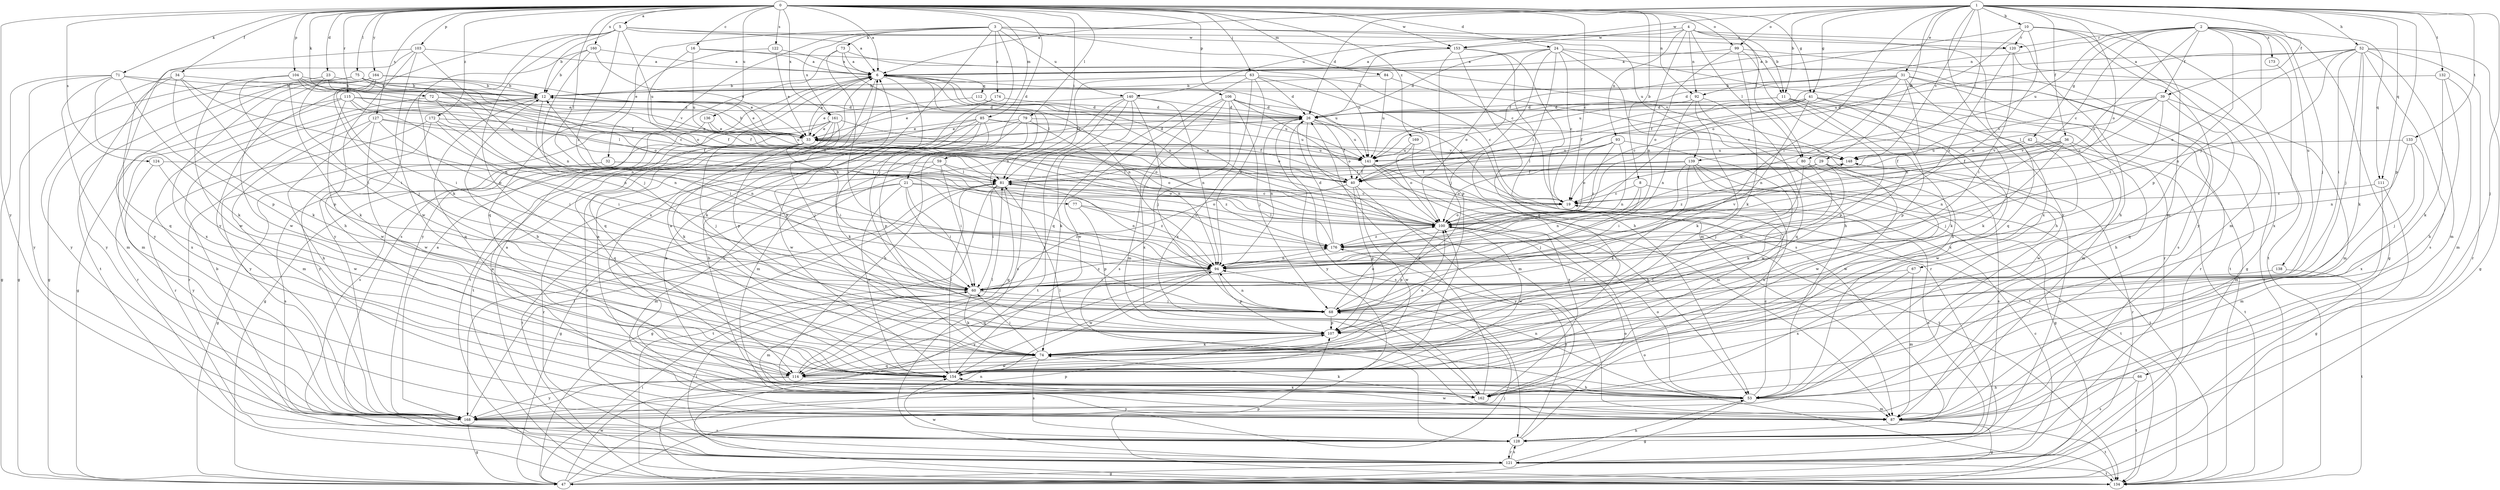 strict digraph  {
0;
1;
2;
3;
4;
5;
6;
8;
10;
11;
12;
16;
19;
21;
23;
24;
26;
29;
31;
32;
33;
34;
36;
39;
40;
41;
42;
47;
52;
53;
59;
60;
63;
66;
67;
68;
71;
72;
73;
74;
75;
77;
79;
80;
81;
84;
85;
87;
92;
93;
94;
99;
100;
103;
104;
106;
107;
111;
112;
114;
115;
120;
121;
122;
124;
127;
128;
132;
133;
134;
136;
138;
139;
140;
141;
148;
153;
154;
160;
161;
162;
164;
168;
169;
172;
173;
174;
176;
0 -> 5  [label=a];
0 -> 6  [label=a];
0 -> 8  [label=b];
0 -> 16  [label=c];
0 -> 19  [label=c];
0 -> 21  [label=d];
0 -> 23  [label=d];
0 -> 24  [label=d];
0 -> 34  [label=f];
0 -> 41  [label=g];
0 -> 59  [label=i];
0 -> 63  [label=j];
0 -> 71  [label=k];
0 -> 72  [label=k];
0 -> 75  [label=l];
0 -> 77  [label=l];
0 -> 79  [label=l];
0 -> 80  [label=l];
0 -> 84  [label=m];
0 -> 85  [label=m];
0 -> 92  [label=n];
0 -> 99  [label=o];
0 -> 103  [label=p];
0 -> 104  [label=p];
0 -> 106  [label=p];
0 -> 115  [label=r];
0 -> 122  [label=s];
0 -> 124  [label=s];
0 -> 127  [label=s];
0 -> 136  [label=u];
0 -> 153  [label=w];
0 -> 160  [label=x];
0 -> 161  [label=x];
0 -> 164  [label=y];
0 -> 168  [label=y];
0 -> 169  [label=z];
0 -> 172  [label=z];
1 -> 6  [label=a];
1 -> 10  [label=b];
1 -> 11  [label=b];
1 -> 26  [label=d];
1 -> 29  [label=e];
1 -> 31  [label=e];
1 -> 36  [label=f];
1 -> 39  [label=f];
1 -> 41  [label=g];
1 -> 52  [label=h];
1 -> 60  [label=i];
1 -> 66  [label=j];
1 -> 80  [label=l];
1 -> 87  [label=m];
1 -> 99  [label=o];
1 -> 100  [label=o];
1 -> 107  [label=p];
1 -> 111  [label=q];
1 -> 132  [label=t];
1 -> 133  [label=t];
1 -> 148  [label=v];
1 -> 153  [label=w];
1 -> 168  [label=y];
2 -> 19  [label=c];
2 -> 39  [label=f];
2 -> 42  [label=g];
2 -> 47  [label=g];
2 -> 67  [label=j];
2 -> 68  [label=j];
2 -> 92  [label=n];
2 -> 100  [label=o];
2 -> 107  [label=p];
2 -> 111  [label=q];
2 -> 120  [label=r];
2 -> 138  [label=u];
2 -> 139  [label=u];
2 -> 173  [label=z];
3 -> 19  [label=c];
3 -> 32  [label=e];
3 -> 68  [label=j];
3 -> 73  [label=k];
3 -> 120  [label=r];
3 -> 128  [label=s];
3 -> 139  [label=u];
3 -> 140  [label=u];
3 -> 161  [label=x];
3 -> 162  [label=x];
3 -> 174  [label=z];
4 -> 11  [label=b];
4 -> 53  [label=h];
4 -> 80  [label=l];
4 -> 92  [label=n];
4 -> 93  [label=n];
4 -> 94  [label=n];
4 -> 140  [label=u];
4 -> 153  [label=w];
4 -> 162  [label=x];
5 -> 6  [label=a];
5 -> 11  [label=b];
5 -> 12  [label=b];
5 -> 74  [label=k];
5 -> 107  [label=p];
5 -> 141  [label=u];
5 -> 153  [label=w];
5 -> 168  [label=y];
5 -> 176  [label=z];
6 -> 12  [label=b];
6 -> 74  [label=k];
6 -> 81  [label=l];
6 -> 94  [label=n];
6 -> 100  [label=o];
6 -> 112  [label=q];
6 -> 114  [label=q];
6 -> 134  [label=t];
6 -> 141  [label=u];
8 -> 19  [label=c];
8 -> 68  [label=j];
8 -> 94  [label=n];
8 -> 134  [label=t];
10 -> 40  [label=f];
10 -> 87  [label=m];
10 -> 94  [label=n];
10 -> 100  [label=o];
10 -> 120  [label=r];
10 -> 134  [label=t];
10 -> 168  [label=y];
11 -> 26  [label=d];
11 -> 74  [label=k];
11 -> 87  [label=m];
11 -> 107  [label=p];
11 -> 141  [label=u];
11 -> 162  [label=x];
12 -> 26  [label=d];
12 -> 33  [label=e];
12 -> 60  [label=i];
12 -> 114  [label=q];
12 -> 121  [label=r];
16 -> 6  [label=a];
16 -> 100  [label=o];
16 -> 141  [label=u];
16 -> 148  [label=v];
19 -> 100  [label=o];
19 -> 128  [label=s];
21 -> 19  [label=c];
21 -> 47  [label=g];
21 -> 60  [label=i];
21 -> 68  [label=j];
21 -> 87  [label=m];
21 -> 100  [label=o];
21 -> 154  [label=w];
23 -> 12  [label=b];
23 -> 47  [label=g];
23 -> 60  [label=i];
23 -> 100  [label=o];
24 -> 6  [label=a];
24 -> 19  [label=c];
24 -> 26  [label=d];
24 -> 53  [label=h];
24 -> 68  [label=j];
24 -> 100  [label=o];
24 -> 114  [label=q];
24 -> 121  [label=r];
24 -> 134  [label=t];
26 -> 33  [label=e];
26 -> 40  [label=f];
26 -> 87  [label=m];
26 -> 94  [label=n];
26 -> 128  [label=s];
26 -> 134  [label=t];
26 -> 141  [label=u];
26 -> 168  [label=y];
29 -> 40  [label=f];
29 -> 68  [label=j];
29 -> 128  [label=s];
29 -> 154  [label=w];
29 -> 176  [label=z];
31 -> 12  [label=b];
31 -> 26  [label=d];
31 -> 40  [label=f];
31 -> 94  [label=n];
31 -> 100  [label=o];
31 -> 114  [label=q];
31 -> 121  [label=r];
31 -> 134  [label=t];
31 -> 141  [label=u];
32 -> 47  [label=g];
32 -> 81  [label=l];
32 -> 128  [label=s];
32 -> 176  [label=z];
33 -> 6  [label=a];
33 -> 12  [label=b];
33 -> 26  [label=d];
33 -> 60  [label=i];
33 -> 68  [label=j];
33 -> 100  [label=o];
33 -> 114  [label=q];
33 -> 141  [label=u];
33 -> 148  [label=v];
34 -> 12  [label=b];
34 -> 74  [label=k];
34 -> 94  [label=n];
34 -> 107  [label=p];
34 -> 114  [label=q];
34 -> 168  [label=y];
36 -> 40  [label=f];
36 -> 68  [label=j];
36 -> 87  [label=m];
36 -> 94  [label=n];
36 -> 141  [label=u];
36 -> 148  [label=v];
36 -> 154  [label=w];
39 -> 19  [label=c];
39 -> 26  [label=d];
39 -> 81  [label=l];
39 -> 87  [label=m];
39 -> 114  [label=q];
39 -> 148  [label=v];
39 -> 176  [label=z];
40 -> 33  [label=e];
40 -> 60  [label=i];
40 -> 107  [label=p];
40 -> 154  [label=w];
40 -> 168  [label=y];
41 -> 19  [label=c];
41 -> 26  [label=d];
41 -> 40  [label=f];
41 -> 53  [label=h];
41 -> 74  [label=k];
41 -> 81  [label=l];
41 -> 94  [label=n];
41 -> 107  [label=p];
42 -> 40  [label=f];
42 -> 134  [label=t];
42 -> 148  [label=v];
42 -> 154  [label=w];
47 -> 60  [label=i];
47 -> 94  [label=n];
47 -> 107  [label=p];
47 -> 154  [label=w];
52 -> 6  [label=a];
52 -> 47  [label=g];
52 -> 60  [label=i];
52 -> 68  [label=j];
52 -> 74  [label=k];
52 -> 87  [label=m];
52 -> 94  [label=n];
52 -> 100  [label=o];
52 -> 121  [label=r];
52 -> 128  [label=s];
52 -> 141  [label=u];
53 -> 6  [label=a];
53 -> 19  [label=c];
53 -> 47  [label=g];
53 -> 81  [label=l];
53 -> 87  [label=m];
53 -> 94  [label=n];
53 -> 100  [label=o];
53 -> 168  [label=y];
59 -> 60  [label=i];
59 -> 81  [label=l];
59 -> 100  [label=o];
59 -> 121  [label=r];
59 -> 134  [label=t];
60 -> 68  [label=j];
60 -> 74  [label=k];
60 -> 87  [label=m];
60 -> 176  [label=z];
63 -> 12  [label=b];
63 -> 19  [label=c];
63 -> 26  [label=d];
63 -> 81  [label=l];
63 -> 94  [label=n];
63 -> 114  [label=q];
63 -> 121  [label=r];
63 -> 162  [label=x];
66 -> 53  [label=h];
66 -> 128  [label=s];
66 -> 134  [label=t];
67 -> 60  [label=i];
67 -> 87  [label=m];
67 -> 162  [label=x];
68 -> 94  [label=n];
68 -> 100  [label=o];
68 -> 107  [label=p];
71 -> 12  [label=b];
71 -> 47  [label=g];
71 -> 74  [label=k];
71 -> 81  [label=l];
71 -> 87  [label=m];
71 -> 107  [label=p];
71 -> 168  [label=y];
72 -> 26  [label=d];
72 -> 40  [label=f];
72 -> 94  [label=n];
72 -> 162  [label=x];
73 -> 6  [label=a];
73 -> 60  [label=i];
73 -> 94  [label=n];
73 -> 141  [label=u];
73 -> 168  [label=y];
74 -> 60  [label=i];
74 -> 100  [label=o];
74 -> 114  [label=q];
74 -> 128  [label=s];
74 -> 154  [label=w];
75 -> 12  [label=b];
75 -> 47  [label=g];
75 -> 74  [label=k];
75 -> 87  [label=m];
75 -> 94  [label=n];
75 -> 100  [label=o];
75 -> 148  [label=v];
77 -> 100  [label=o];
77 -> 107  [label=p];
77 -> 176  [label=z];
79 -> 33  [label=e];
79 -> 53  [label=h];
79 -> 87  [label=m];
79 -> 94  [label=n];
79 -> 148  [label=v];
79 -> 162  [label=x];
80 -> 68  [label=j];
80 -> 74  [label=k];
80 -> 81  [label=l];
80 -> 154  [label=w];
81 -> 19  [label=c];
81 -> 47  [label=g];
81 -> 60  [label=i];
81 -> 94  [label=n];
81 -> 114  [label=q];
81 -> 134  [label=t];
84 -> 12  [label=b];
84 -> 53  [label=h];
84 -> 141  [label=u];
85 -> 33  [label=e];
85 -> 40  [label=f];
85 -> 53  [label=h];
85 -> 74  [label=k];
85 -> 107  [label=p];
85 -> 121  [label=r];
85 -> 141  [label=u];
85 -> 154  [label=w];
87 -> 6  [label=a];
87 -> 47  [label=g];
87 -> 134  [label=t];
87 -> 154  [label=w];
92 -> 26  [label=d];
92 -> 74  [label=k];
92 -> 94  [label=n];
92 -> 114  [label=q];
92 -> 154  [label=w];
93 -> 81  [label=l];
93 -> 94  [label=n];
93 -> 100  [label=o];
93 -> 141  [label=u];
93 -> 154  [label=w];
93 -> 176  [label=z];
94 -> 60  [label=i];
94 -> 107  [label=p];
94 -> 114  [label=q];
94 -> 154  [label=w];
94 -> 168  [label=y];
99 -> 6  [label=a];
99 -> 53  [label=h];
99 -> 74  [label=k];
99 -> 100  [label=o];
99 -> 128  [label=s];
100 -> 6  [label=a];
100 -> 107  [label=p];
100 -> 154  [label=w];
100 -> 176  [label=z];
103 -> 6  [label=a];
103 -> 53  [label=h];
103 -> 94  [label=n];
103 -> 134  [label=t];
103 -> 154  [label=w];
103 -> 168  [label=y];
104 -> 12  [label=b];
104 -> 19  [label=c];
104 -> 33  [label=e];
104 -> 40  [label=f];
104 -> 60  [label=i];
104 -> 154  [label=w];
106 -> 19  [label=c];
106 -> 26  [label=d];
106 -> 68  [label=j];
106 -> 87  [label=m];
106 -> 100  [label=o];
106 -> 128  [label=s];
106 -> 154  [label=w];
106 -> 162  [label=x];
107 -> 74  [label=k];
111 -> 19  [label=c];
111 -> 47  [label=g];
111 -> 87  [label=m];
112 -> 26  [label=d];
112 -> 33  [label=e];
112 -> 141  [label=u];
114 -> 81  [label=l];
114 -> 134  [label=t];
114 -> 162  [label=x];
114 -> 168  [label=y];
115 -> 26  [label=d];
115 -> 40  [label=f];
115 -> 47  [label=g];
115 -> 81  [label=l];
115 -> 94  [label=n];
115 -> 121  [label=r];
115 -> 154  [label=w];
120 -> 6  [label=a];
120 -> 47  [label=g];
120 -> 60  [label=i];
120 -> 176  [label=z];
121 -> 6  [label=a];
121 -> 19  [label=c];
121 -> 47  [label=g];
121 -> 53  [label=h];
121 -> 60  [label=i];
121 -> 128  [label=s];
121 -> 134  [label=t];
121 -> 154  [label=w];
122 -> 6  [label=a];
122 -> 33  [label=e];
122 -> 114  [label=q];
124 -> 81  [label=l];
124 -> 154  [label=w];
124 -> 168  [label=y];
127 -> 33  [label=e];
127 -> 40  [label=f];
127 -> 53  [label=h];
127 -> 60  [label=i];
127 -> 87  [label=m];
127 -> 154  [label=w];
128 -> 12  [label=b];
128 -> 100  [label=o];
128 -> 121  [label=r];
128 -> 148  [label=v];
128 -> 176  [label=z];
132 -> 12  [label=b];
132 -> 53  [label=h];
132 -> 74  [label=k];
132 -> 87  [label=m];
133 -> 68  [label=j];
133 -> 94  [label=n];
133 -> 141  [label=u];
133 -> 162  [label=x];
134 -> 68  [label=j];
134 -> 100  [label=o];
136 -> 33  [label=e];
136 -> 141  [label=u];
136 -> 168  [label=y];
138 -> 60  [label=i];
138 -> 134  [label=t];
139 -> 40  [label=f];
139 -> 47  [label=g];
139 -> 60  [label=i];
139 -> 74  [label=k];
139 -> 100  [label=o];
139 -> 134  [label=t];
139 -> 162  [label=x];
140 -> 26  [label=d];
140 -> 33  [label=e];
140 -> 68  [label=j];
140 -> 74  [label=k];
140 -> 94  [label=n];
140 -> 128  [label=s];
140 -> 134  [label=t];
140 -> 168  [label=y];
141 -> 40  [label=f];
141 -> 53  [label=h];
141 -> 134  [label=t];
141 -> 162  [label=x];
148 -> 81  [label=l];
148 -> 121  [label=r];
153 -> 6  [label=a];
153 -> 26  [label=d];
153 -> 53  [label=h];
153 -> 87  [label=m];
153 -> 107  [label=p];
153 -> 128  [label=s];
154 -> 6  [label=a];
154 -> 12  [label=b];
154 -> 53  [label=h];
154 -> 81  [label=l];
154 -> 100  [label=o];
160 -> 6  [label=a];
160 -> 12  [label=b];
160 -> 33  [label=e];
160 -> 68  [label=j];
160 -> 168  [label=y];
161 -> 33  [label=e];
161 -> 47  [label=g];
161 -> 68  [label=j];
161 -> 74  [label=k];
161 -> 100  [label=o];
161 -> 107  [label=p];
161 -> 128  [label=s];
162 -> 26  [label=d];
162 -> 74  [label=k];
164 -> 12  [label=b];
164 -> 33  [label=e];
164 -> 60  [label=i];
164 -> 68  [label=j];
164 -> 154  [label=w];
164 -> 162  [label=x];
164 -> 168  [label=y];
168 -> 6  [label=a];
168 -> 47  [label=g];
168 -> 81  [label=l];
168 -> 107  [label=p];
168 -> 128  [label=s];
169 -> 87  [label=m];
169 -> 100  [label=o];
169 -> 141  [label=u];
172 -> 33  [label=e];
172 -> 60  [label=i];
172 -> 94  [label=n];
172 -> 121  [label=r];
172 -> 168  [label=y];
173 -> 162  [label=x];
174 -> 26  [label=d];
174 -> 107  [label=p];
174 -> 134  [label=t];
176 -> 12  [label=b];
176 -> 26  [label=d];
176 -> 81  [label=l];
176 -> 94  [label=n];
176 -> 148  [label=v];
}

